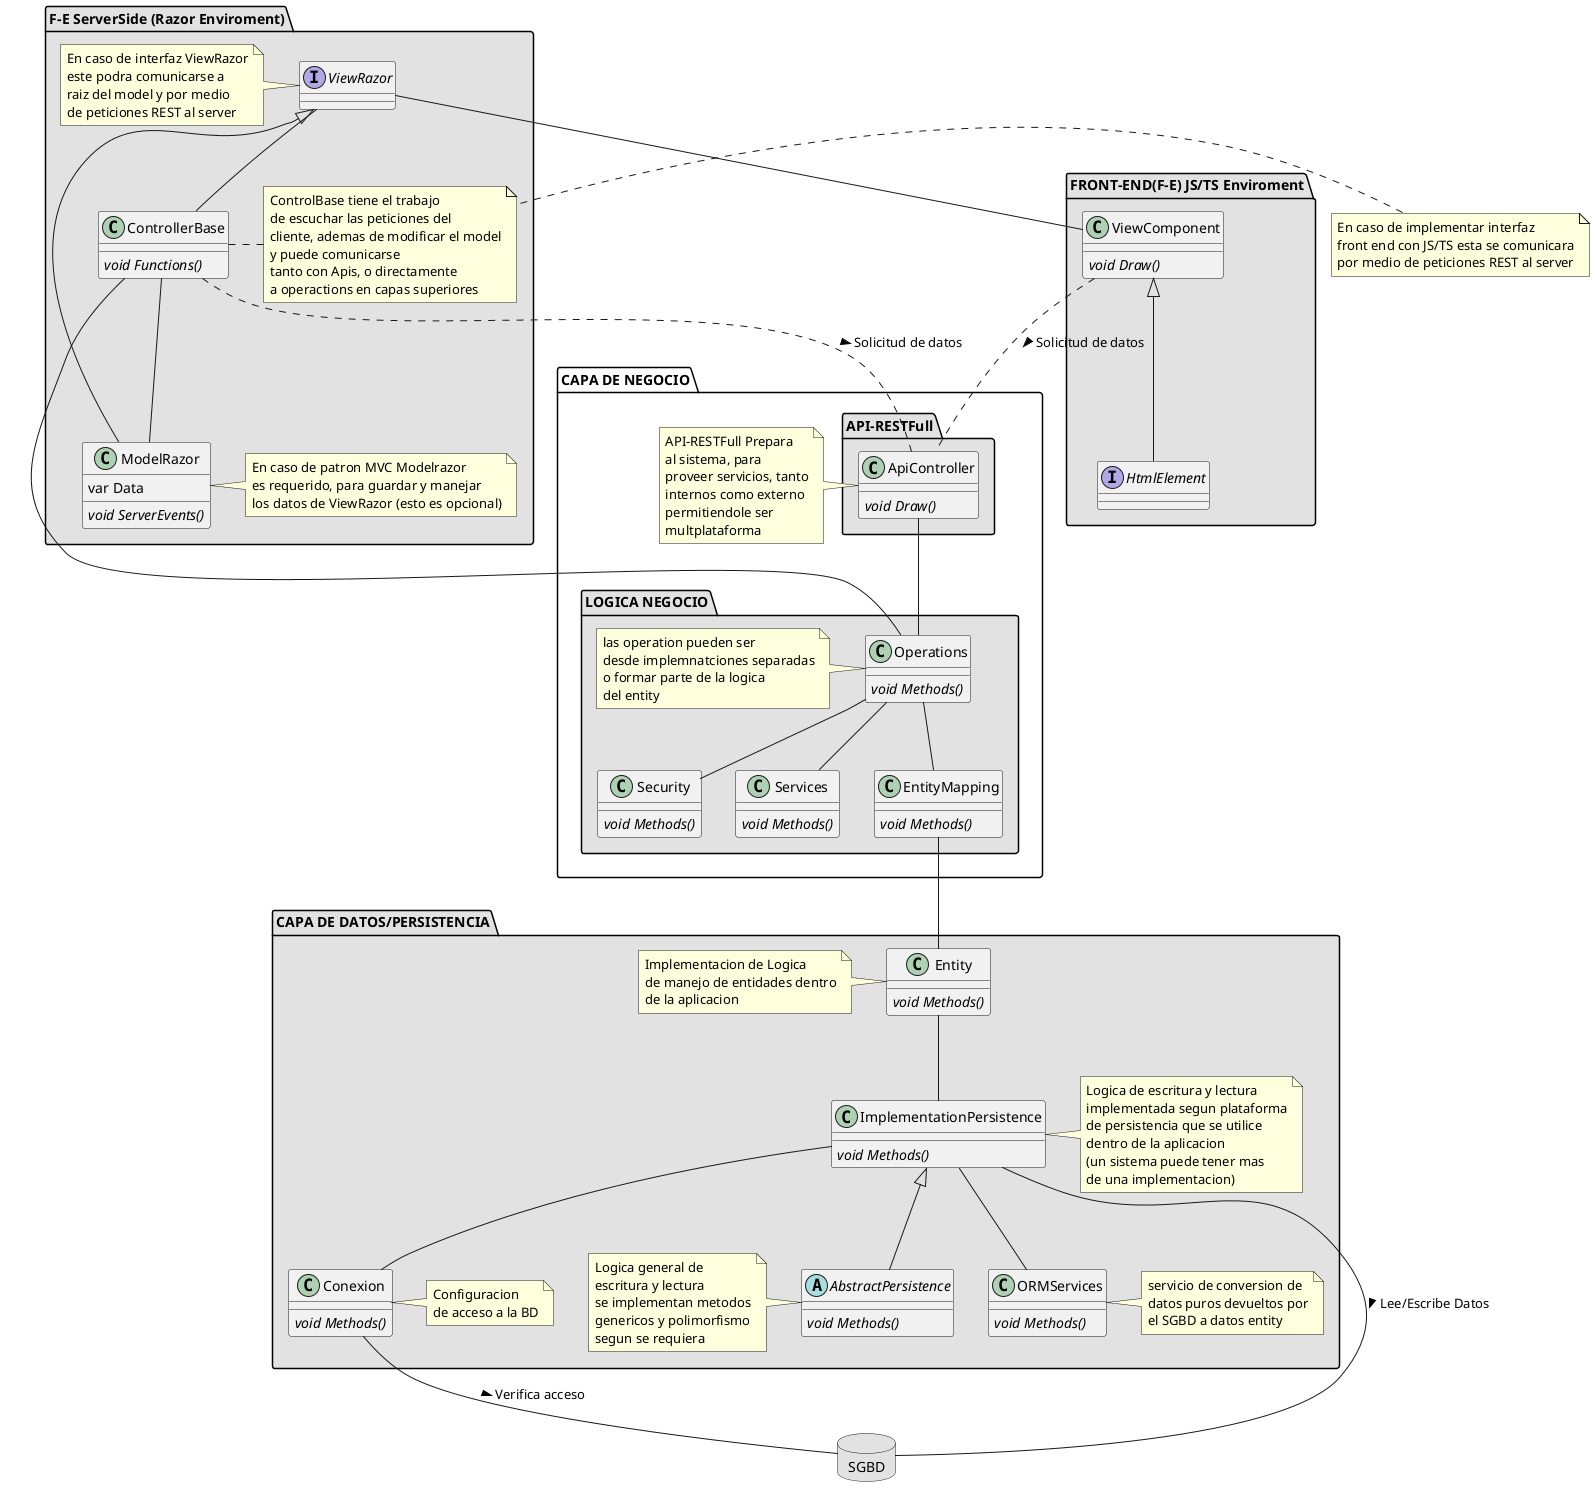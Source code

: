 @startuml ARQUITECTURA DE PROYECTO


package "FRONT-END(F-E) JS/TS Enviroment" #e2e2e2 {
    class ViewComponent {
        {abstract} void Draw()
    }
    interface HtmlElement
    ViewComponent <|-- HtmlElement
}
package "F-E ServerSide (Razor Enviroment)" #e2e2e2 {
    interface ViewRazor
    note left
        En caso de interfaz ViewRazor
        este podra comunicarse a
        raiz del model y por medio
        de peticiones REST al server
    end note
    class ModelRazor {
        {field} var Data
        {abstract} void ServerEvents()
    }
    note right
        En caso de patron MVC Modelrazor
        es requerido, para guardar y manejar
        los datos de ViewRazor (esto es opcional)
    end note
    class ControllerBase {
        {abstract} void Functions()
    }
    note right
        ControlBase tiene el trabajo
        de escuchar las peticiones del
        cliente, ademas de modificar el model
        y puede comunicarse
        tanto con Apis, o directamente
        a operactions en capas superiores
    end note
    ViewRazor <|-- ModelRazor
    ViewRazor -- ControllerBase
    ControllerBase -- ModelRazor
}

ViewRazor -- ViewComponent

note left
    En caso de implementar interfaz
    front end con JS/TS esta se comunicara
    por medio de peticiones REST al server
end note


package "CAPA DE NEGOCIO" {
    package "API-RESTFull" #e2e2e2 {
        class ApiController {
            {abstract} void Draw()
        }
    }
    note left
        API-RESTFull Prepara
        al sistema, para
        proveer servicios, tanto
        internos como externo
        permitiendole ser
        multplataforma
    end note
    package "LOGICA NEGOCIO" #e2e2e2 {
        class Security {
            {abstract} void Methods()
        }
        class Services {
            {abstract} void Methods()
        }
        class EntityMapping {
            {abstract} void Methods()
        }
        class Operations {
            {abstract} void Methods()
        }
        note left
            las operation pueden ser
            desde implemnatciones separadas
            o formar parte de la logica
            del entity
        end note
    }

    ApiController -- Operations
    Operations -- Security
    Operations -- Services
    Operations -- EntityMapping
}


ViewComponent .. ApiController:  Solicitud de datos >
ControllerBase .. ApiController: Solicitud de datos >
ControllerBase -- Operations

package "CAPA DE DATOS/PERSISTENCIA" #e2e2e2 {
    class Conexion {
        {abstract} void Methods()
    }
    note right
        Configuracion
        de acceso a la BD
    end note
    class ImplementationPersistence {
        {abstract} void Methods()
    }
    note right
        Logica de escritura y lectura
        implementada segun plataforma
        de persistencia que se utilice
        dentro de la aplicacion
        (un sistema puede tener mas
        de una implementacion)
    end note
    abstract class AbstractPersistence {
        {abstract} void Methods()
    }
    note left
        Logica general de
        escritura y lectura
        se implementan metodos
        genericos y polimorfismo
        segun se requiera
    end note
    ImplementationPersistence <|-- AbstractPersistence
    class Entity {
        {abstract} void Methods()
    }
    note left
        Implementacion de Logica
        de manejo de entidades dentro
        de la aplicacion
    end note
    class ORMServices {
        {abstract} void Methods()
    }
    note right
        servicio de conversion de
        datos puros devueltos por
        el SGBD a datos entity
    end note
    Entity -- ImplementationPersistence
    ImplementationPersistence -- Conexion
    ImplementationPersistence -- ORMServices
}

EntityMapping -- Entity
package SGBD <<Database>> #e2e2e2 {

}
Conexion -- SGBD: Verifica acceso >
ImplementationPersistence -- SGBD : Lee/Escribe Datos >
@enduml